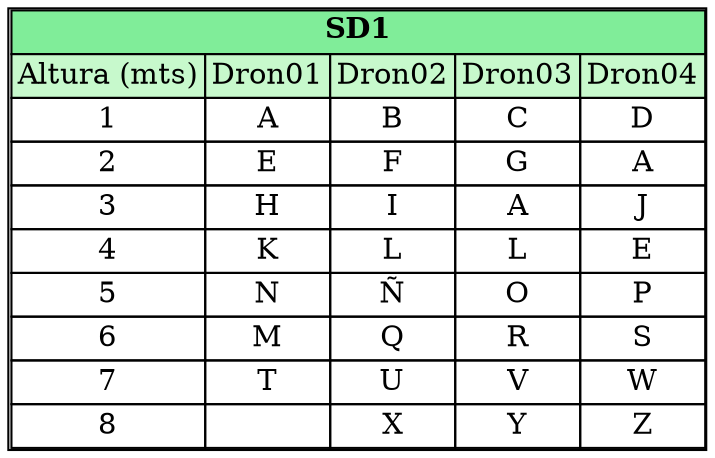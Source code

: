 digraph "Sistemas de drones" {
	3115488182608 [label=<<table border='1' cellborder='1' cellspacing='0'><tr><td bgcolor='#80ed99' colspan='5' align='center'><b>SD1</b></td></tr><tr><td bgcolor = '#c7f9cc' align='center'>Altura (mts)</td><td bgcolor='#c7f9cc' align='center'>Dron01</td><td bgcolor='#c7f9cc' align='center'>Dron02</td><td bgcolor='#c7f9cc' align='center'>Dron03</td><td bgcolor='#c7f9cc' align='center'>Dron04</td></tr><tr><td align='center'>1</td><td align='center'>A</td><td align='center'>B</td><td align='center'>C</td><td align='center'>D</td></tr><tr><td align='center'>2</td><td align='center'>E</td><td align='center'>F</td><td align='center'>G</td><td align='center'>A</td></tr><tr><td align='center'>3</td><td align='center'>H</td><td align='center'>I</td><td align='center'>A</td><td align='center'>J</td></tr><tr><td align='center'>4</td><td align='center'>K</td><td align='center'>L</td><td align='center'>L</td><td align='center'>E</td></tr><tr><td align='center'>5</td><td align='center'>N</td><td align='center'>Ñ</td><td align='center'>O</td><td align='center'>P</td></tr><tr><td align='center'>6</td><td align='center'>M</td><td align='center'>Q</td><td align='center'>R</td><td align='center'>S</td></tr><tr><td align='center'>7</td><td align='center'>T</td><td align='center'>U</td><td align='center'>V</td><td align='center'>W</td></tr><tr><td align='center'>8</td><td align='center'> </td><td align='center'>X</td><td align='center'>Y</td><td align='center'>Z</td></tr></table>> margin=0 shape=none]
}
